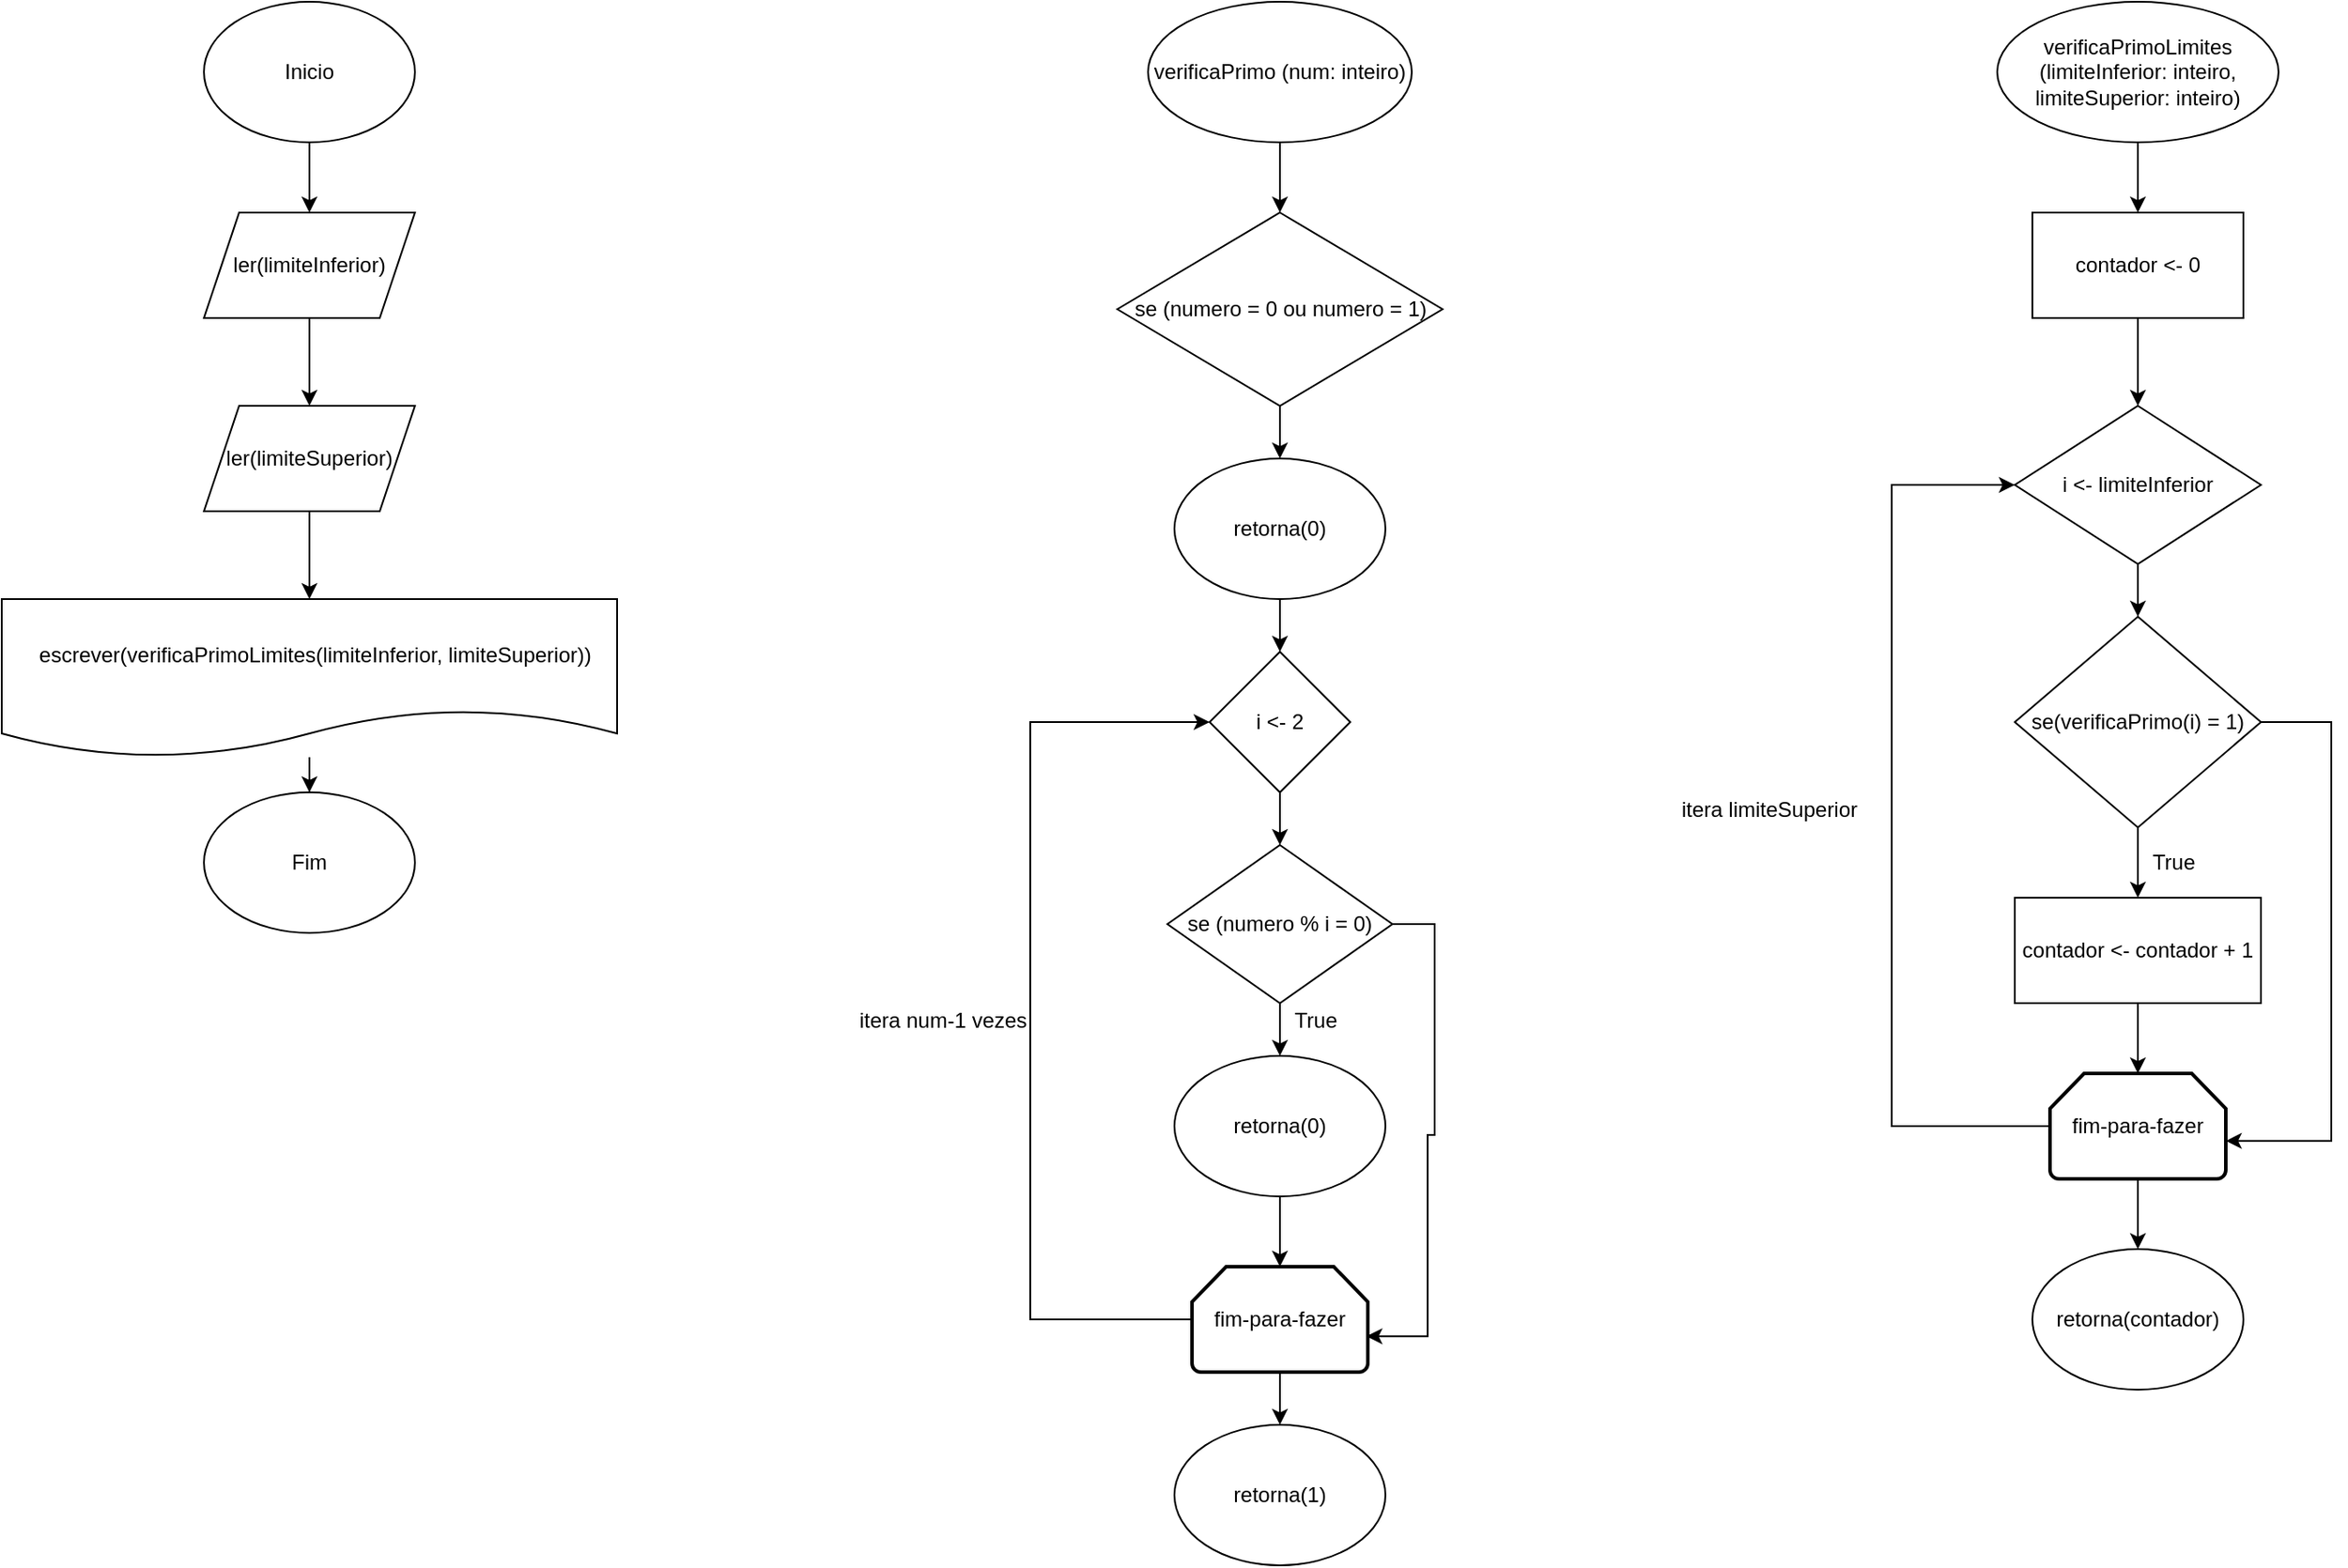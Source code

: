 <mxfile version="13.10.2" type="device"><diagram id="IAE0fN7sOmgUMqwHn0Bp" name="Page-1"><mxGraphModel dx="1038" dy="585" grid="1" gridSize="10" guides="1" tooltips="1" connect="1" arrows="1" fold="1" page="1" pageScale="1" pageWidth="1654" pageHeight="2336" math="0" shadow="0"><root><mxCell id="0"/><mxCell id="1" parent="0"/><mxCell id="5L4fjN5SdnX3eM4qAu5v-10" style="edgeStyle=orthogonalEdgeStyle;rounded=0;orthogonalLoop=1;jettySize=auto;html=1;entryX=0.5;entryY=0;entryDx=0;entryDy=0;" edge="1" parent="1" source="5L4fjN5SdnX3eM4qAu5v-1" target="5L4fjN5SdnX3eM4qAu5v-2"><mxGeometry relative="1" as="geometry"/></mxCell><mxCell id="5L4fjN5SdnX3eM4qAu5v-1" value="Inicio" style="ellipse;whiteSpace=wrap;html=1;" vertex="1" parent="1"><mxGeometry x="140" y="60" width="120" height="80" as="geometry"/></mxCell><mxCell id="5L4fjN5SdnX3eM4qAu5v-9" style="edgeStyle=orthogonalEdgeStyle;rounded=0;orthogonalLoop=1;jettySize=auto;html=1;entryX=0.5;entryY=0;entryDx=0;entryDy=0;" edge="1" parent="1" source="5L4fjN5SdnX3eM4qAu5v-2" target="5L4fjN5SdnX3eM4qAu5v-3"><mxGeometry relative="1" as="geometry"/></mxCell><mxCell id="5L4fjN5SdnX3eM4qAu5v-2" value="ler(limiteInferior)" style="shape=parallelogram;perimeter=parallelogramPerimeter;whiteSpace=wrap;html=1;fixedSize=1;" vertex="1" parent="1"><mxGeometry x="140" y="180" width="120" height="60" as="geometry"/></mxCell><mxCell id="5L4fjN5SdnX3eM4qAu5v-8" style="edgeStyle=orthogonalEdgeStyle;rounded=0;orthogonalLoop=1;jettySize=auto;html=1;entryX=0.5;entryY=0;entryDx=0;entryDy=0;" edge="1" parent="1" source="5L4fjN5SdnX3eM4qAu5v-3" target="5L4fjN5SdnX3eM4qAu5v-4"><mxGeometry relative="1" as="geometry"/></mxCell><mxCell id="5L4fjN5SdnX3eM4qAu5v-3" value="ler(limiteSuperior)" style="shape=parallelogram;perimeter=parallelogramPerimeter;whiteSpace=wrap;html=1;fixedSize=1;" vertex="1" parent="1"><mxGeometry x="140" y="290" width="120" height="60" as="geometry"/></mxCell><mxCell id="5L4fjN5SdnX3eM4qAu5v-7" style="edgeStyle=orthogonalEdgeStyle;rounded=0;orthogonalLoop=1;jettySize=auto;html=1;" edge="1" parent="1" source="5L4fjN5SdnX3eM4qAu5v-4" target="5L4fjN5SdnX3eM4qAu5v-6"><mxGeometry relative="1" as="geometry"/></mxCell><mxCell id="5L4fjN5SdnX3eM4qAu5v-4" value="&amp;nbsp; escrever(verificaPrimoLimites(limiteInferior, limiteSuperior))" style="shape=document;whiteSpace=wrap;html=1;boundedLbl=1;" vertex="1" parent="1"><mxGeometry x="25" y="400" width="350" height="90" as="geometry"/></mxCell><mxCell id="5L4fjN5SdnX3eM4qAu5v-6" value="Fim" style="ellipse;whiteSpace=wrap;html=1;" vertex="1" parent="1"><mxGeometry x="140" y="510" width="120" height="80" as="geometry"/></mxCell><mxCell id="5L4fjN5SdnX3eM4qAu5v-29" style="edgeStyle=orthogonalEdgeStyle;rounded=0;orthogonalLoop=1;jettySize=auto;html=1;entryX=0.5;entryY=0;entryDx=0;entryDy=0;" edge="1" parent="1" source="5L4fjN5SdnX3eM4qAu5v-11" target="5L4fjN5SdnX3eM4qAu5v-12"><mxGeometry relative="1" as="geometry"/></mxCell><mxCell id="5L4fjN5SdnX3eM4qAu5v-11" value="verificaPrimo (num: inteiro)" style="ellipse;whiteSpace=wrap;html=1;" vertex="1" parent="1"><mxGeometry x="677" y="60" width="150" height="80" as="geometry"/></mxCell><mxCell id="5L4fjN5SdnX3eM4qAu5v-28" style="edgeStyle=orthogonalEdgeStyle;rounded=0;orthogonalLoop=1;jettySize=auto;html=1;entryX=0.5;entryY=0;entryDx=0;entryDy=0;" edge="1" parent="1" source="5L4fjN5SdnX3eM4qAu5v-12" target="5L4fjN5SdnX3eM4qAu5v-13"><mxGeometry relative="1" as="geometry"/></mxCell><mxCell id="5L4fjN5SdnX3eM4qAu5v-12" value="se (numero = 0 ou numero = 1)" style="rhombus;whiteSpace=wrap;html=1;" vertex="1" parent="1"><mxGeometry x="659.5" y="180" width="185" height="110" as="geometry"/></mxCell><mxCell id="5L4fjN5SdnX3eM4qAu5v-27" style="edgeStyle=orthogonalEdgeStyle;rounded=0;orthogonalLoop=1;jettySize=auto;html=1;entryX=0.5;entryY=0;entryDx=0;entryDy=0;" edge="1" parent="1" source="5L4fjN5SdnX3eM4qAu5v-13" target="5L4fjN5SdnX3eM4qAu5v-14"><mxGeometry relative="1" as="geometry"/></mxCell><mxCell id="5L4fjN5SdnX3eM4qAu5v-13" value="retorna(0)" style="ellipse;whiteSpace=wrap;html=1;" vertex="1" parent="1"><mxGeometry x="692" y="320" width="120" height="80" as="geometry"/></mxCell><mxCell id="5L4fjN5SdnX3eM4qAu5v-26" style="edgeStyle=orthogonalEdgeStyle;rounded=0;orthogonalLoop=1;jettySize=auto;html=1;entryX=0.5;entryY=0;entryDx=0;entryDy=0;" edge="1" parent="1" source="5L4fjN5SdnX3eM4qAu5v-14" target="5L4fjN5SdnX3eM4qAu5v-15"><mxGeometry relative="1" as="geometry"/></mxCell><mxCell id="5L4fjN5SdnX3eM4qAu5v-14" value="i &amp;lt;- 2" style="rhombus;whiteSpace=wrap;html=1;" vertex="1" parent="1"><mxGeometry x="712" y="430" width="80" height="80" as="geometry"/></mxCell><mxCell id="5L4fjN5SdnX3eM4qAu5v-22" style="edgeStyle=orthogonalEdgeStyle;rounded=0;orthogonalLoop=1;jettySize=auto;html=1;entryX=0.5;entryY=0;entryDx=0;entryDy=0;" edge="1" parent="1" source="5L4fjN5SdnX3eM4qAu5v-15" target="5L4fjN5SdnX3eM4qAu5v-16"><mxGeometry relative="1" as="geometry"/></mxCell><mxCell id="5L4fjN5SdnX3eM4qAu5v-24" style="edgeStyle=orthogonalEdgeStyle;rounded=0;orthogonalLoop=1;jettySize=auto;html=1;entryX=0.992;entryY=0.66;entryDx=0;entryDy=0;entryPerimeter=0;" edge="1" parent="1" source="5L4fjN5SdnX3eM4qAu5v-15" target="5L4fjN5SdnX3eM4qAu5v-17"><mxGeometry relative="1" as="geometry"><Array as="points"><mxPoint x="840" y="585"/><mxPoint x="840" y="705"/><mxPoint x="836" y="705"/><mxPoint x="836" y="820"/></Array></mxGeometry></mxCell><mxCell id="5L4fjN5SdnX3eM4qAu5v-15" value="se (numero % i = 0)" style="rhombus;whiteSpace=wrap;html=1;" vertex="1" parent="1"><mxGeometry x="688" y="540" width="128" height="90" as="geometry"/></mxCell><mxCell id="5L4fjN5SdnX3eM4qAu5v-25" style="edgeStyle=orthogonalEdgeStyle;rounded=0;orthogonalLoop=1;jettySize=auto;html=1;entryX=0.5;entryY=0;entryDx=0;entryDy=0;entryPerimeter=0;" edge="1" parent="1" source="5L4fjN5SdnX3eM4qAu5v-16" target="5L4fjN5SdnX3eM4qAu5v-17"><mxGeometry relative="1" as="geometry"/></mxCell><mxCell id="5L4fjN5SdnX3eM4qAu5v-16" value="retorna(0)" style="ellipse;whiteSpace=wrap;html=1;" vertex="1" parent="1"><mxGeometry x="692" y="660" width="120" height="80" as="geometry"/></mxCell><mxCell id="5L4fjN5SdnX3eM4qAu5v-19" style="edgeStyle=orthogonalEdgeStyle;rounded=0;orthogonalLoop=1;jettySize=auto;html=1;entryX=0.5;entryY=0;entryDx=0;entryDy=0;" edge="1" parent="1" source="5L4fjN5SdnX3eM4qAu5v-17" target="5L4fjN5SdnX3eM4qAu5v-18"><mxGeometry relative="1" as="geometry"/></mxCell><mxCell id="5L4fjN5SdnX3eM4qAu5v-20" style="edgeStyle=orthogonalEdgeStyle;rounded=0;orthogonalLoop=1;jettySize=auto;html=1;entryX=0;entryY=0.5;entryDx=0;entryDy=0;" edge="1" parent="1" source="5L4fjN5SdnX3eM4qAu5v-17" target="5L4fjN5SdnX3eM4qAu5v-14"><mxGeometry relative="1" as="geometry"><Array as="points"><mxPoint x="610" y="810"/><mxPoint x="610" y="470"/></Array></mxGeometry></mxCell><mxCell id="5L4fjN5SdnX3eM4qAu5v-17" value="fim-para-fazer" style="strokeWidth=2;html=1;shape=mxgraph.flowchart.loop_limit;whiteSpace=wrap;" vertex="1" parent="1"><mxGeometry x="702" y="780" width="100" height="60" as="geometry"/></mxCell><mxCell id="5L4fjN5SdnX3eM4qAu5v-18" value="retorna(1)" style="ellipse;whiteSpace=wrap;html=1;" vertex="1" parent="1"><mxGeometry x="692" y="870" width="120" height="80" as="geometry"/></mxCell><mxCell id="5L4fjN5SdnX3eM4qAu5v-21" value="itera&amp;nbsp;num-1 vezes" style="text;html=1;align=center;verticalAlign=middle;resizable=0;points=[];autosize=1;" vertex="1" parent="1"><mxGeometry x="505" y="630" width="110" height="20" as="geometry"/></mxCell><mxCell id="5L4fjN5SdnX3eM4qAu5v-23" value="True" style="text;html=1;align=center;verticalAlign=middle;resizable=0;points=[];autosize=1;" vertex="1" parent="1"><mxGeometry x="752" y="630" width="40" height="20" as="geometry"/></mxCell><mxCell id="5L4fjN5SdnX3eM4qAu5v-46" style="edgeStyle=orthogonalEdgeStyle;rounded=0;orthogonalLoop=1;jettySize=auto;html=1;entryX=0.5;entryY=0;entryDx=0;entryDy=0;" edge="1" parent="1" source="5L4fjN5SdnX3eM4qAu5v-30" target="5L4fjN5SdnX3eM4qAu5v-31"><mxGeometry relative="1" as="geometry"/></mxCell><mxCell id="5L4fjN5SdnX3eM4qAu5v-30" value="verificaPrimoLimites (limiteInferior: inteiro, limiteSuperior: inteiro)" style="ellipse;whiteSpace=wrap;html=1;" vertex="1" parent="1"><mxGeometry x="1160" y="60" width="160" height="80" as="geometry"/></mxCell><mxCell id="5L4fjN5SdnX3eM4qAu5v-43" style="edgeStyle=orthogonalEdgeStyle;rounded=0;orthogonalLoop=1;jettySize=auto;html=1;entryX=0.5;entryY=0;entryDx=0;entryDy=0;" edge="1" parent="1" source="5L4fjN5SdnX3eM4qAu5v-31" target="5L4fjN5SdnX3eM4qAu5v-32"><mxGeometry relative="1" as="geometry"/></mxCell><mxCell id="5L4fjN5SdnX3eM4qAu5v-31" value="contador &amp;lt;- 0" style="rounded=0;whiteSpace=wrap;html=1;" vertex="1" parent="1"><mxGeometry x="1180" y="180" width="120" height="60" as="geometry"/></mxCell><mxCell id="5L4fjN5SdnX3eM4qAu5v-38" style="edgeStyle=orthogonalEdgeStyle;rounded=0;orthogonalLoop=1;jettySize=auto;html=1;entryX=0.5;entryY=0;entryDx=0;entryDy=0;" edge="1" parent="1" source="5L4fjN5SdnX3eM4qAu5v-32" target="5L4fjN5SdnX3eM4qAu5v-33"><mxGeometry relative="1" as="geometry"/></mxCell><mxCell id="5L4fjN5SdnX3eM4qAu5v-32" value="i &amp;lt;- limiteInferior" style="rhombus;whiteSpace=wrap;html=1;" vertex="1" parent="1"><mxGeometry x="1170" y="290" width="140" height="90" as="geometry"/></mxCell><mxCell id="5L4fjN5SdnX3eM4qAu5v-39" style="edgeStyle=orthogonalEdgeStyle;rounded=0;orthogonalLoop=1;jettySize=auto;html=1;entryX=0.5;entryY=0;entryDx=0;entryDy=0;" edge="1" parent="1" source="5L4fjN5SdnX3eM4qAu5v-33" target="5L4fjN5SdnX3eM4qAu5v-34"><mxGeometry relative="1" as="geometry"/></mxCell><mxCell id="5L4fjN5SdnX3eM4qAu5v-42" style="edgeStyle=orthogonalEdgeStyle;rounded=0;orthogonalLoop=1;jettySize=auto;html=1;entryX=1;entryY=0.64;entryDx=0;entryDy=0;entryPerimeter=0;" edge="1" parent="1" source="5L4fjN5SdnX3eM4qAu5v-33" target="5L4fjN5SdnX3eM4qAu5v-35"><mxGeometry relative="1" as="geometry"><Array as="points"><mxPoint x="1350" y="470"/><mxPoint x="1350" y="708"/></Array></mxGeometry></mxCell><mxCell id="5L4fjN5SdnX3eM4qAu5v-33" value="se(verificaPrimo(i) = 1)" style="rhombus;whiteSpace=wrap;html=1;" vertex="1" parent="1"><mxGeometry x="1170" y="410" width="140" height="120" as="geometry"/></mxCell><mxCell id="5L4fjN5SdnX3eM4qAu5v-41" style="edgeStyle=orthogonalEdgeStyle;rounded=0;orthogonalLoop=1;jettySize=auto;html=1;entryX=0.5;entryY=0;entryDx=0;entryDy=0;entryPerimeter=0;" edge="1" parent="1" source="5L4fjN5SdnX3eM4qAu5v-34" target="5L4fjN5SdnX3eM4qAu5v-35"><mxGeometry relative="1" as="geometry"/></mxCell><mxCell id="5L4fjN5SdnX3eM4qAu5v-34" value="contador &amp;lt;- contador + 1" style="rounded=0;whiteSpace=wrap;html=1;" vertex="1" parent="1"><mxGeometry x="1170" y="570" width="140" height="60" as="geometry"/></mxCell><mxCell id="5L4fjN5SdnX3eM4qAu5v-36" style="edgeStyle=orthogonalEdgeStyle;rounded=0;orthogonalLoop=1;jettySize=auto;html=1;entryX=0;entryY=0.5;entryDx=0;entryDy=0;" edge="1" parent="1" source="5L4fjN5SdnX3eM4qAu5v-35" target="5L4fjN5SdnX3eM4qAu5v-32"><mxGeometry relative="1" as="geometry"><Array as="points"><mxPoint x="1100" y="700"/><mxPoint x="1100" y="335"/></Array></mxGeometry></mxCell><mxCell id="5L4fjN5SdnX3eM4qAu5v-45" style="edgeStyle=orthogonalEdgeStyle;rounded=0;orthogonalLoop=1;jettySize=auto;html=1;entryX=0.5;entryY=0;entryDx=0;entryDy=0;" edge="1" parent="1" source="5L4fjN5SdnX3eM4qAu5v-35" target="5L4fjN5SdnX3eM4qAu5v-44"><mxGeometry relative="1" as="geometry"/></mxCell><mxCell id="5L4fjN5SdnX3eM4qAu5v-35" value="fim-para-fazer" style="strokeWidth=2;html=1;shape=mxgraph.flowchart.loop_limit;whiteSpace=wrap;" vertex="1" parent="1"><mxGeometry x="1190" y="670" width="100" height="60" as="geometry"/></mxCell><mxCell id="5L4fjN5SdnX3eM4qAu5v-37" value="itera limiteSuperior" style="text;html=1;align=center;verticalAlign=middle;resizable=0;points=[];autosize=1;" vertex="1" parent="1"><mxGeometry x="970" y="510" width="120" height="20" as="geometry"/></mxCell><mxCell id="5L4fjN5SdnX3eM4qAu5v-40" value="True" style="text;html=1;align=center;verticalAlign=middle;resizable=0;points=[];autosize=1;" vertex="1" parent="1"><mxGeometry x="1240" y="540" width="40" height="20" as="geometry"/></mxCell><mxCell id="5L4fjN5SdnX3eM4qAu5v-44" value="retorna(contador)" style="ellipse;whiteSpace=wrap;html=1;" vertex="1" parent="1"><mxGeometry x="1180" y="770" width="120" height="80" as="geometry"/></mxCell></root></mxGraphModel></diagram></mxfile>